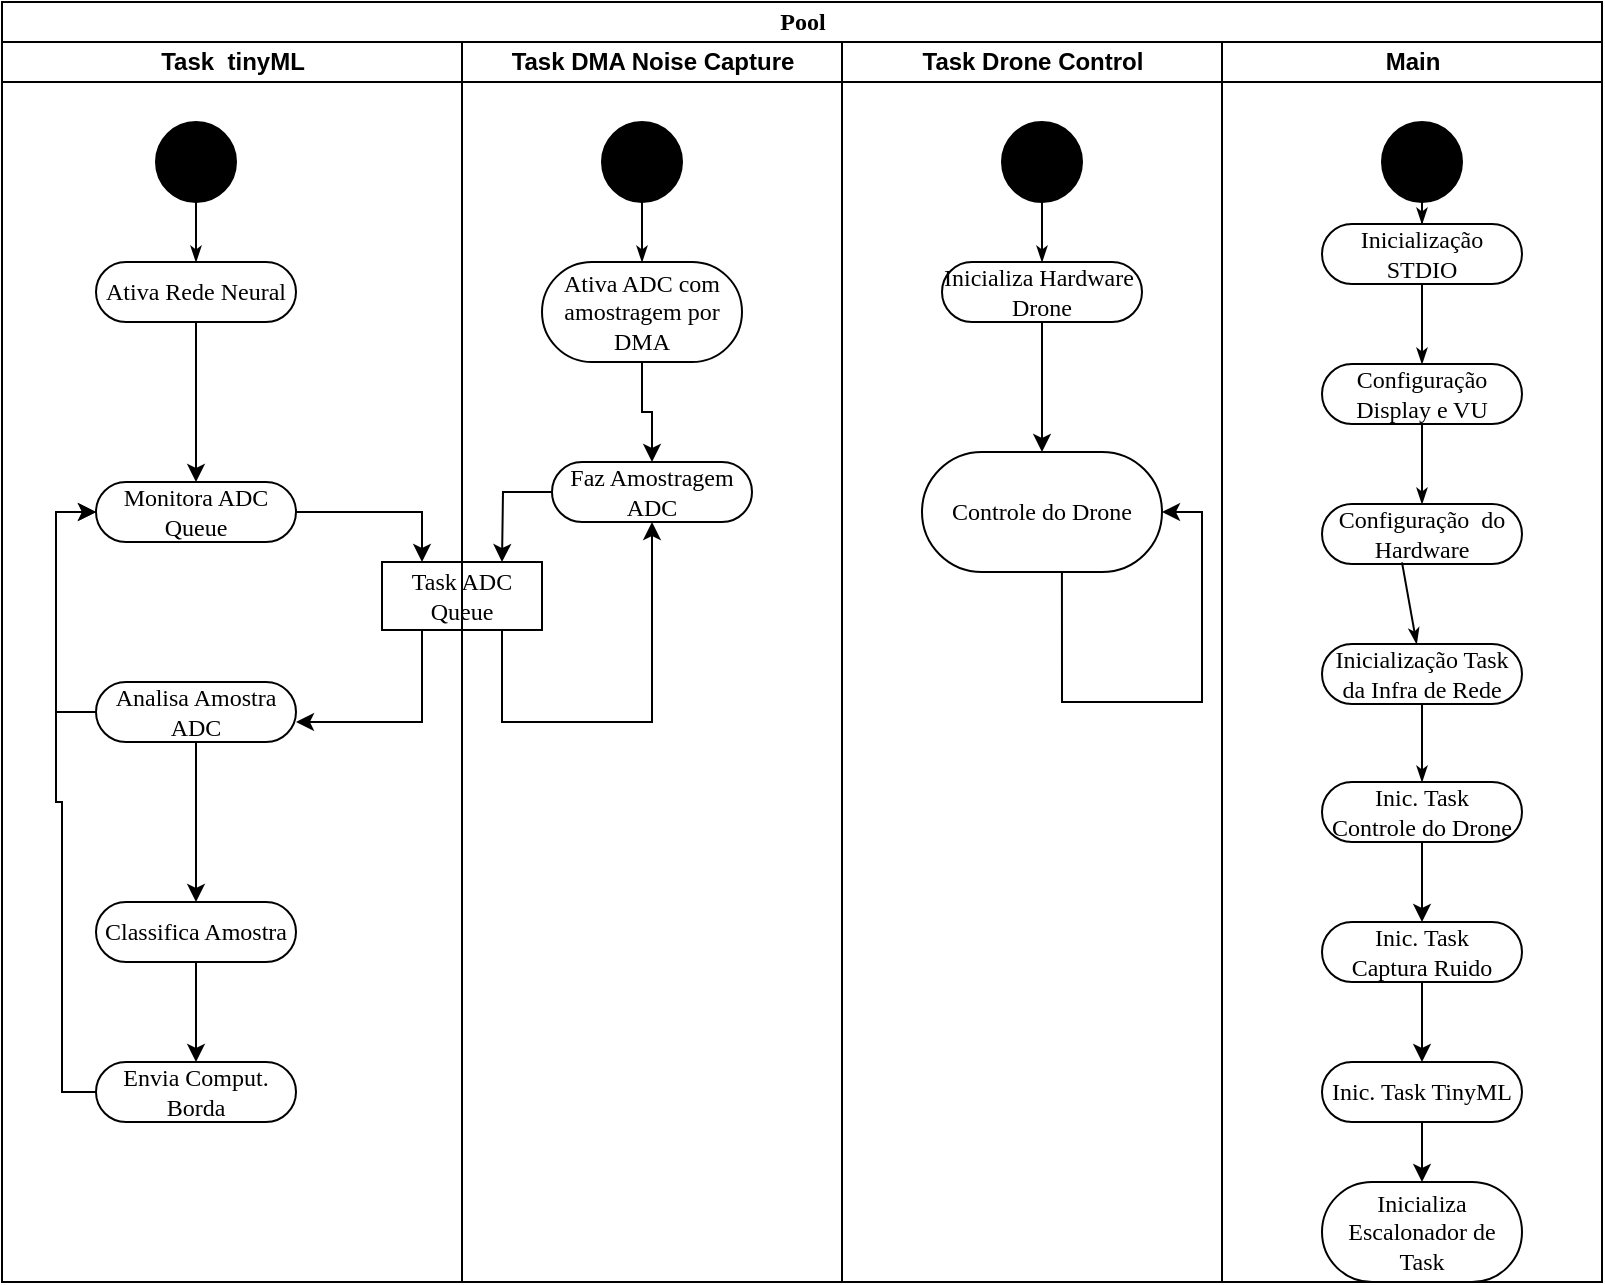<mxfile version="26.0.10">
  <diagram name="Page-1" id="0783ab3e-0a74-02c8-0abd-f7b4e66b4bec">
    <mxGraphModel dx="954" dy="583" grid="1" gridSize="10" guides="1" tooltips="1" connect="1" arrows="1" fold="1" page="1" pageScale="1" pageWidth="850" pageHeight="1100" background="none" math="0" shadow="0">
      <root>
        <mxCell id="0" />
        <mxCell id="1" parent="0" />
        <mxCell id="1c1d494c118603dd-1" value="Pool" style="swimlane;html=1;childLayout=stackLayout;startSize=20;rounded=0;shadow=0;comic=0;labelBackgroundColor=none;strokeWidth=1;fontFamily=Verdana;fontSize=12;align=center;" parent="1" vertex="1">
          <mxGeometry x="40" y="20" width="800" height="640" as="geometry" />
        </mxCell>
        <mxCell id="1c1d494c118603dd-2" value="Task&amp;nbsp; tinyML" style="swimlane;html=1;startSize=20;" parent="1c1d494c118603dd-1" vertex="1">
          <mxGeometry y="20" width="230" height="620" as="geometry" />
        </mxCell>
        <mxCell id="1c1d494c118603dd-10" value="Task ADC Queue" style="rounded=0;whiteSpace=wrap;html=1;shadow=0;comic=0;labelBackgroundColor=none;strokeWidth=1;fontFamily=Verdana;fontSize=12;align=center;arcSize=50;" parent="1c1d494c118603dd-2" vertex="1">
          <mxGeometry x="190" y="260" width="80" height="34" as="geometry" />
        </mxCell>
        <mxCell id="FNvAEwD4z1GuorjDp7r2-37" style="edgeStyle=orthogonalEdgeStyle;rounded=0;html=1;labelBackgroundColor=none;startArrow=none;startFill=0;startSize=5;endArrow=classicThin;endFill=1;endSize=5;jettySize=auto;orthogonalLoop=1;strokeWidth=1;fontFamily=Verdana;fontSize=12" edge="1" parent="1c1d494c118603dd-2" source="FNvAEwD4z1GuorjDp7r2-38" target="FNvAEwD4z1GuorjDp7r2-39">
          <mxGeometry relative="1" as="geometry" />
        </mxCell>
        <mxCell id="FNvAEwD4z1GuorjDp7r2-38" value="" style="ellipse;whiteSpace=wrap;html=1;rounded=0;shadow=0;comic=0;labelBackgroundColor=none;strokeWidth=1;fillColor=#000000;fontFamily=Verdana;fontSize=12;align=center;" vertex="1" parent="1c1d494c118603dd-2">
          <mxGeometry x="77" y="40" width="40" height="40" as="geometry" />
        </mxCell>
        <mxCell id="FNvAEwD4z1GuorjDp7r2-55" value="" style="edgeStyle=orthogonalEdgeStyle;rounded=0;orthogonalLoop=1;jettySize=auto;html=1;" edge="1" parent="1c1d494c118603dd-2" source="FNvAEwD4z1GuorjDp7r2-39" target="FNvAEwD4z1GuorjDp7r2-54">
          <mxGeometry relative="1" as="geometry" />
        </mxCell>
        <mxCell id="FNvAEwD4z1GuorjDp7r2-39" value="Ativa Rede Neural" style="rounded=1;whiteSpace=wrap;html=1;shadow=0;comic=0;labelBackgroundColor=none;strokeWidth=1;fontFamily=Verdana;fontSize=12;align=center;arcSize=50;" vertex="1" parent="1c1d494c118603dd-2">
          <mxGeometry x="47" y="110" width="100" height="30" as="geometry" />
        </mxCell>
        <mxCell id="FNvAEwD4z1GuorjDp7r2-56" style="edgeStyle=orthogonalEdgeStyle;rounded=0;orthogonalLoop=1;jettySize=auto;html=1;exitX=1;exitY=0.5;exitDx=0;exitDy=0;" edge="1" parent="1c1d494c118603dd-2" source="FNvAEwD4z1GuorjDp7r2-54" target="1c1d494c118603dd-10">
          <mxGeometry relative="1" as="geometry">
            <Array as="points">
              <mxPoint x="210" y="235" />
            </Array>
          </mxGeometry>
        </mxCell>
        <mxCell id="FNvAEwD4z1GuorjDp7r2-54" value="Monitora ADC Queue" style="rounded=1;whiteSpace=wrap;html=1;shadow=0;comic=0;labelBackgroundColor=none;strokeWidth=1;fontFamily=Verdana;fontSize=12;align=center;arcSize=50;" vertex="1" parent="1c1d494c118603dd-2">
          <mxGeometry x="47" y="220" width="100" height="30" as="geometry" />
        </mxCell>
        <mxCell id="FNvAEwD4z1GuorjDp7r2-58" style="edgeStyle=orthogonalEdgeStyle;rounded=0;orthogonalLoop=1;jettySize=auto;html=1;" edge="1" parent="1c1d494c118603dd-2" target="FNvAEwD4z1GuorjDp7r2-59" source="1c1d494c118603dd-10">
          <mxGeometry relative="1" as="geometry">
            <mxPoint x="92" y="270" as="sourcePoint" />
            <Array as="points">
              <mxPoint x="210" y="340" />
            </Array>
          </mxGeometry>
        </mxCell>
        <mxCell id="FNvAEwD4z1GuorjDp7r2-60" style="edgeStyle=orthogonalEdgeStyle;rounded=0;orthogonalLoop=1;jettySize=auto;html=1;exitX=0;exitY=0.5;exitDx=0;exitDy=0;entryX=0;entryY=0.5;entryDx=0;entryDy=0;" edge="1" parent="1c1d494c118603dd-2" source="FNvAEwD4z1GuorjDp7r2-59" target="FNvAEwD4z1GuorjDp7r2-54">
          <mxGeometry relative="1" as="geometry" />
        </mxCell>
        <mxCell id="FNvAEwD4z1GuorjDp7r2-73" value="" style="edgeStyle=orthogonalEdgeStyle;rounded=0;orthogonalLoop=1;jettySize=auto;html=1;" edge="1" parent="1c1d494c118603dd-2" source="FNvAEwD4z1GuorjDp7r2-59" target="FNvAEwD4z1GuorjDp7r2-72">
          <mxGeometry relative="1" as="geometry" />
        </mxCell>
        <mxCell id="FNvAEwD4z1GuorjDp7r2-59" value="Analisa Amostra ADC" style="rounded=1;whiteSpace=wrap;html=1;shadow=0;comic=0;labelBackgroundColor=none;strokeWidth=1;fontFamily=Verdana;fontSize=12;align=center;arcSize=50;" vertex="1" parent="1c1d494c118603dd-2">
          <mxGeometry x="47" y="320" width="100" height="30" as="geometry" />
        </mxCell>
        <mxCell id="FNvAEwD4z1GuorjDp7r2-75" value="" style="edgeStyle=orthogonalEdgeStyle;rounded=0;orthogonalLoop=1;jettySize=auto;html=1;" edge="1" parent="1c1d494c118603dd-2" source="FNvAEwD4z1GuorjDp7r2-72" target="FNvAEwD4z1GuorjDp7r2-74">
          <mxGeometry relative="1" as="geometry" />
        </mxCell>
        <mxCell id="FNvAEwD4z1GuorjDp7r2-72" value="Classifica Amostra" style="rounded=1;whiteSpace=wrap;html=1;shadow=0;comic=0;labelBackgroundColor=none;strokeWidth=1;fontFamily=Verdana;fontSize=12;align=center;arcSize=50;" vertex="1" parent="1c1d494c118603dd-2">
          <mxGeometry x="47" y="430" width="100" height="30" as="geometry" />
        </mxCell>
        <mxCell id="FNvAEwD4z1GuorjDp7r2-76" style="edgeStyle=orthogonalEdgeStyle;rounded=0;orthogonalLoop=1;jettySize=auto;html=1;entryX=0;entryY=0.5;entryDx=0;entryDy=0;" edge="1" parent="1c1d494c118603dd-2" source="FNvAEwD4z1GuorjDp7r2-74" target="FNvAEwD4z1GuorjDp7r2-54">
          <mxGeometry relative="1" as="geometry">
            <Array as="points">
              <mxPoint x="30" y="525" />
              <mxPoint x="30" y="380" />
              <mxPoint x="27" y="380" />
              <mxPoint x="27" y="235" />
            </Array>
          </mxGeometry>
        </mxCell>
        <mxCell id="FNvAEwD4z1GuorjDp7r2-74" value="Envia Comput. Borda" style="rounded=1;whiteSpace=wrap;html=1;shadow=0;comic=0;labelBackgroundColor=none;strokeWidth=1;fontFamily=Verdana;fontSize=12;align=center;arcSize=50;" vertex="1" parent="1c1d494c118603dd-2">
          <mxGeometry x="47" y="510" width="100" height="30" as="geometry" />
        </mxCell>
        <mxCell id="1c1d494c118603dd-3" value="Task DMA Noise Capture" style="swimlane;html=1;startSize=20;" parent="1c1d494c118603dd-1" vertex="1">
          <mxGeometry x="230" y="20" width="190" height="620" as="geometry" />
        </mxCell>
        <mxCell id="FNvAEwD4z1GuorjDp7r2-32" style="edgeStyle=orthogonalEdgeStyle;rounded=0;html=1;labelBackgroundColor=none;startArrow=none;startFill=0;startSize=5;endArrow=classicThin;endFill=1;endSize=5;jettySize=auto;orthogonalLoop=1;strokeWidth=1;fontFamily=Verdana;fontSize=12" edge="1" parent="1c1d494c118603dd-3" source="FNvAEwD4z1GuorjDp7r2-33" target="FNvAEwD4z1GuorjDp7r2-34">
          <mxGeometry relative="1" as="geometry" />
        </mxCell>
        <mxCell id="FNvAEwD4z1GuorjDp7r2-33" value="" style="ellipse;whiteSpace=wrap;html=1;rounded=0;shadow=0;comic=0;labelBackgroundColor=none;strokeWidth=1;fillColor=#000000;fontFamily=Verdana;fontSize=12;align=center;" vertex="1" parent="1c1d494c118603dd-3">
          <mxGeometry x="70" y="40" width="40" height="40" as="geometry" />
        </mxCell>
        <mxCell id="FNvAEwD4z1GuorjDp7r2-51" style="edgeStyle=orthogonalEdgeStyle;rounded=0;orthogonalLoop=1;jettySize=auto;html=1;exitX=0.5;exitY=1;exitDx=0;exitDy=0;" edge="1" parent="1c1d494c118603dd-3" source="FNvAEwD4z1GuorjDp7r2-34" target="FNvAEwD4z1GuorjDp7r2-41">
          <mxGeometry relative="1" as="geometry" />
        </mxCell>
        <mxCell id="FNvAEwD4z1GuorjDp7r2-34" value="Ativa ADC com amostragem por DMA" style="rounded=1;whiteSpace=wrap;html=1;shadow=0;comic=0;labelBackgroundColor=none;strokeWidth=1;fontFamily=Verdana;fontSize=12;align=center;arcSize=50;" vertex="1" parent="1c1d494c118603dd-3">
          <mxGeometry x="40" y="110" width="100" height="50" as="geometry" />
        </mxCell>
        <mxCell id="FNvAEwD4z1GuorjDp7r2-41" value="Faz Amostragem ADC" style="rounded=1;whiteSpace=wrap;html=1;shadow=0;comic=0;labelBackgroundColor=none;strokeWidth=1;fontFamily=Verdana;fontSize=12;align=center;arcSize=50;" vertex="1" parent="1c1d494c118603dd-3">
          <mxGeometry x="45" y="210" width="100" height="30" as="geometry" />
        </mxCell>
        <mxCell id="1c1d494c118603dd-36" style="edgeStyle=none;rounded=0;html=1;labelBackgroundColor=none;startArrow=none;startFill=0;startSize=5;endArrow=classicThin;endFill=1;endSize=5;jettySize=auto;orthogonalLoop=1;strokeWidth=1;fontFamily=Verdana;fontSize=12" parent="1c1d494c118603dd-1" edge="1">
          <mxGeometry relative="1" as="geometry">
            <mxPoint x="157.5" y="385" as="sourcePoint" />
            <mxPoint x="157.5" y="385" as="targetPoint" />
          </mxGeometry>
        </mxCell>
        <mxCell id="1c1d494c118603dd-42" style="edgeStyle=none;rounded=0;html=1;labelBackgroundColor=none;startArrow=none;startFill=0;startSize=5;endArrow=classicThin;endFill=1;endSize=5;jettySize=auto;orthogonalLoop=1;strokeWidth=1;fontFamily=Verdana;fontSize=12" parent="1c1d494c118603dd-1" edge="1">
          <mxGeometry relative="1" as="geometry">
            <mxPoint x="392.5" y="630" as="sourcePoint" />
            <mxPoint x="392.5" y="630" as="targetPoint" />
          </mxGeometry>
        </mxCell>
        <mxCell id="1c1d494c118603dd-4" value="Task Drone Control" style="swimlane;html=1;startSize=20;" parent="1c1d494c118603dd-1" vertex="1">
          <mxGeometry x="420" y="20" width="190" height="620" as="geometry" />
        </mxCell>
        <mxCell id="1c1d494c118603dd-27" style="edgeStyle=orthogonalEdgeStyle;rounded=0;html=1;labelBackgroundColor=none;startArrow=none;startFill=0;startSize=5;endArrow=classicThin;endFill=1;endSize=5;jettySize=auto;orthogonalLoop=1;strokeWidth=1;fontFamily=Verdana;fontSize=12" parent="1c1d494c118603dd-4" source="60571a20871a0731-4" target="60571a20871a0731-8" edge="1">
          <mxGeometry relative="1" as="geometry" />
        </mxCell>
        <mxCell id="60571a20871a0731-4" value="" style="ellipse;whiteSpace=wrap;html=1;rounded=0;shadow=0;comic=0;labelBackgroundColor=none;strokeWidth=1;fillColor=#000000;fontFamily=Verdana;fontSize=12;align=center;" parent="1c1d494c118603dd-4" vertex="1">
          <mxGeometry x="80" y="40" width="40" height="40" as="geometry" />
        </mxCell>
        <mxCell id="FNvAEwD4z1GuorjDp7r2-66" value="" style="edgeStyle=orthogonalEdgeStyle;rounded=0;orthogonalLoop=1;jettySize=auto;html=1;" edge="1" parent="1c1d494c118603dd-4" source="60571a20871a0731-8" target="FNvAEwD4z1GuorjDp7r2-65">
          <mxGeometry relative="1" as="geometry" />
        </mxCell>
        <mxCell id="60571a20871a0731-8" value="Inicializa Hardware&amp;nbsp;&lt;br&gt;Drone" style="rounded=1;whiteSpace=wrap;html=1;shadow=0;comic=0;labelBackgroundColor=none;strokeWidth=1;fontFamily=Verdana;fontSize=12;align=center;arcSize=50;" parent="1c1d494c118603dd-4" vertex="1">
          <mxGeometry x="50" y="110" width="100" height="30" as="geometry" />
        </mxCell>
        <mxCell id="FNvAEwD4z1GuorjDp7r2-67" style="edgeStyle=orthogonalEdgeStyle;rounded=0;orthogonalLoop=1;jettySize=auto;html=1;exitX=0.583;exitY=0.917;exitDx=0;exitDy=0;exitPerimeter=0;" edge="1" parent="1c1d494c118603dd-4" source="FNvAEwD4z1GuorjDp7r2-65" target="FNvAEwD4z1GuorjDp7r2-65">
          <mxGeometry relative="1" as="geometry">
            <mxPoint x="130" y="300" as="targetPoint" />
            <Array as="points">
              <mxPoint x="110" y="330" />
              <mxPoint x="180" y="330" />
              <mxPoint x="180" y="235" />
            </Array>
          </mxGeometry>
        </mxCell>
        <mxCell id="FNvAEwD4z1GuorjDp7r2-65" value="Controle do Drone" style="whiteSpace=wrap;html=1;fontFamily=Verdana;rounded=1;shadow=0;comic=0;labelBackgroundColor=none;strokeWidth=1;arcSize=50;" vertex="1" parent="1c1d494c118603dd-4">
          <mxGeometry x="40" y="205" width="120" height="60" as="geometry" />
        </mxCell>
        <mxCell id="FNvAEwD4z1GuorjDp7r2-1" value="Main" style="swimlane;html=1;startSize=20;" vertex="1" parent="1c1d494c118603dd-1">
          <mxGeometry x="610" y="20" width="190" height="620" as="geometry" />
        </mxCell>
        <mxCell id="FNvAEwD4z1GuorjDp7r2-2" style="edgeStyle=orthogonalEdgeStyle;rounded=0;html=1;labelBackgroundColor=none;startArrow=none;startFill=0;startSize=5;endArrow=classicThin;endFill=1;endSize=5;jettySize=auto;orthogonalLoop=1;strokeWidth=1;fontFamily=Verdana;fontSize=12" edge="1" parent="FNvAEwD4z1GuorjDp7r2-1" source="FNvAEwD4z1GuorjDp7r2-3" target="FNvAEwD4z1GuorjDp7r2-4">
          <mxGeometry relative="1" as="geometry" />
        </mxCell>
        <mxCell id="FNvAEwD4z1GuorjDp7r2-3" value="" style="ellipse;whiteSpace=wrap;html=1;rounded=0;shadow=0;comic=0;labelBackgroundColor=none;strokeWidth=1;fillColor=#000000;fontFamily=Verdana;fontSize=12;align=center;" vertex="1" parent="FNvAEwD4z1GuorjDp7r2-1">
          <mxGeometry x="80" y="40" width="40" height="40" as="geometry" />
        </mxCell>
        <mxCell id="FNvAEwD4z1GuorjDp7r2-4" value="Inicialização STDIO" style="rounded=1;whiteSpace=wrap;html=1;shadow=0;comic=0;labelBackgroundColor=none;strokeWidth=1;fontFamily=Verdana;fontSize=12;align=center;arcSize=50;" vertex="1" parent="FNvAEwD4z1GuorjDp7r2-1">
          <mxGeometry x="50" y="91" width="100" height="30" as="geometry" />
        </mxCell>
        <mxCell id="FNvAEwD4z1GuorjDp7r2-5" style="rounded=0;html=1;labelBackgroundColor=none;startArrow=none;startFill=0;startSize=5;endArrow=classicThin;endFill=1;endSize=5;jettySize=auto;orthogonalLoop=1;strokeWidth=1;fontFamily=Verdana;fontSize=12;exitX=0.5;exitY=1;exitDx=0;exitDy=0;entryX=0.5;entryY=0;entryDx=0;entryDy=0;" edge="1" parent="FNvAEwD4z1GuorjDp7r2-1" source="FNvAEwD4z1GuorjDp7r2-4" target="FNvAEwD4z1GuorjDp7r2-6">
          <mxGeometry relative="1" as="geometry">
            <mxPoint x="56.944" y="268" as="targetPoint" />
          </mxGeometry>
        </mxCell>
        <mxCell id="FNvAEwD4z1GuorjDp7r2-6" value="Configuração Display e VU" style="rounded=1;whiteSpace=wrap;html=1;shadow=0;comic=0;labelBackgroundColor=none;strokeWidth=1;fontFamily=Verdana;fontSize=12;align=center;arcSize=50;" vertex="1" parent="FNvAEwD4z1GuorjDp7r2-1">
          <mxGeometry x="50" y="161" width="100" height="30" as="geometry" />
        </mxCell>
        <mxCell id="FNvAEwD4z1GuorjDp7r2-7" style="edgeStyle=none;rounded=0;html=1;labelBackgroundColor=none;startArrow=none;startFill=0;startSize=5;endArrow=classicThin;endFill=1;endSize=5;jettySize=auto;orthogonalLoop=1;strokeWidth=1;fontFamily=Verdana;fontSize=12;exitX=0.5;exitY=1;exitDx=0;exitDy=0;" edge="1" parent="FNvAEwD4z1GuorjDp7r2-1" source="FNvAEwD4z1GuorjDp7r2-6" target="FNvAEwD4z1GuorjDp7r2-8">
          <mxGeometry relative="1" as="geometry" />
        </mxCell>
        <mxCell id="FNvAEwD4z1GuorjDp7r2-8" value="Configuração&amp;nbsp; do Hardware" style="rounded=1;whiteSpace=wrap;html=1;shadow=0;comic=0;labelBackgroundColor=none;strokeWidth=1;fontFamily=Verdana;fontSize=12;align=center;arcSize=50;" vertex="1" parent="FNvAEwD4z1GuorjDp7r2-1">
          <mxGeometry x="50" y="231" width="100" height="30" as="geometry" />
        </mxCell>
        <mxCell id="FNvAEwD4z1GuorjDp7r2-31" value="Inicialização Task da Infra de Rede" style="rounded=1;whiteSpace=wrap;html=1;shadow=0;comic=0;labelBackgroundColor=none;strokeWidth=1;fontFamily=Verdana;fontSize=12;align=center;arcSize=50;" vertex="1" parent="FNvAEwD4z1GuorjDp7r2-1">
          <mxGeometry x="50" y="301" width="100" height="30" as="geometry" />
        </mxCell>
        <mxCell id="FNvAEwD4z1GuorjDp7r2-30" style="edgeStyle=none;rounded=0;html=1;labelBackgroundColor=none;startArrow=none;startFill=0;startSize=5;endArrow=classicThin;endFill=1;endSize=5;jettySize=auto;orthogonalLoop=1;strokeWidth=1;fontFamily=Verdana;fontSize=12;exitX=0.4;exitY=0.972;exitDx=0;exitDy=0;exitPerimeter=0;" edge="1" parent="FNvAEwD4z1GuorjDp7r2-1" target="FNvAEwD4z1GuorjDp7r2-31" source="FNvAEwD4z1GuorjDp7r2-8">
          <mxGeometry relative="1" as="geometry">
            <mxPoint x="110" y="238" as="sourcePoint" />
          </mxGeometry>
        </mxCell>
        <mxCell id="FNvAEwD4z1GuorjDp7r2-62" style="edgeStyle=none;rounded=0;html=1;labelBackgroundColor=none;startArrow=none;startFill=0;startSize=5;endArrow=classicThin;endFill=1;endSize=5;jettySize=auto;orthogonalLoop=1;strokeWidth=1;fontFamily=Verdana;fontSize=12;exitX=0.5;exitY=1;exitDx=0;exitDy=0;" edge="1" parent="FNvAEwD4z1GuorjDp7r2-1" target="FNvAEwD4z1GuorjDp7r2-61" source="FNvAEwD4z1GuorjDp7r2-31">
          <mxGeometry relative="1" as="geometry">
            <mxPoint x="107" y="250" as="sourcePoint" />
          </mxGeometry>
        </mxCell>
        <mxCell id="FNvAEwD4z1GuorjDp7r2-69" value="" style="edgeStyle=orthogonalEdgeStyle;rounded=0;orthogonalLoop=1;jettySize=auto;html=1;" edge="1" parent="FNvAEwD4z1GuorjDp7r2-1" source="FNvAEwD4z1GuorjDp7r2-61" target="FNvAEwD4z1GuorjDp7r2-68">
          <mxGeometry relative="1" as="geometry" />
        </mxCell>
        <mxCell id="FNvAEwD4z1GuorjDp7r2-61" value="Inic. Task&lt;br&gt;Controle do Drone" style="rounded=1;whiteSpace=wrap;html=1;shadow=0;comic=0;labelBackgroundColor=none;strokeWidth=1;fontFamily=Verdana;fontSize=12;align=center;arcSize=50;" vertex="1" parent="FNvAEwD4z1GuorjDp7r2-1">
          <mxGeometry x="50" y="370" width="100" height="30" as="geometry" />
        </mxCell>
        <mxCell id="FNvAEwD4z1GuorjDp7r2-71" value="" style="edgeStyle=orthogonalEdgeStyle;rounded=0;orthogonalLoop=1;jettySize=auto;html=1;" edge="1" parent="FNvAEwD4z1GuorjDp7r2-1" source="FNvAEwD4z1GuorjDp7r2-68" target="FNvAEwD4z1GuorjDp7r2-70">
          <mxGeometry relative="1" as="geometry" />
        </mxCell>
        <mxCell id="FNvAEwD4z1GuorjDp7r2-68" value="Inic. Task&lt;br&gt;Captura Ruido" style="rounded=1;whiteSpace=wrap;html=1;shadow=0;comic=0;labelBackgroundColor=none;strokeWidth=1;fontFamily=Verdana;fontSize=12;align=center;arcSize=50;" vertex="1" parent="FNvAEwD4z1GuorjDp7r2-1">
          <mxGeometry x="50" y="440" width="100" height="30" as="geometry" />
        </mxCell>
        <mxCell id="FNvAEwD4z1GuorjDp7r2-79" value="" style="edgeStyle=orthogonalEdgeStyle;rounded=0;orthogonalLoop=1;jettySize=auto;html=1;" edge="1" parent="FNvAEwD4z1GuorjDp7r2-1" source="FNvAEwD4z1GuorjDp7r2-70" target="FNvAEwD4z1GuorjDp7r2-78">
          <mxGeometry relative="1" as="geometry" />
        </mxCell>
        <mxCell id="FNvAEwD4z1GuorjDp7r2-70" value="Inic. Task TinyML" style="rounded=1;whiteSpace=wrap;html=1;shadow=0;comic=0;labelBackgroundColor=none;strokeWidth=1;fontFamily=Verdana;fontSize=12;align=center;arcSize=50;" vertex="1" parent="FNvAEwD4z1GuorjDp7r2-1">
          <mxGeometry x="50" y="510" width="100" height="30" as="geometry" />
        </mxCell>
        <mxCell id="FNvAEwD4z1GuorjDp7r2-78" value="Inicializa Escalonador de Task" style="rounded=1;whiteSpace=wrap;html=1;shadow=0;comic=0;labelBackgroundColor=none;strokeWidth=1;fontFamily=Verdana;fontSize=12;align=center;arcSize=50;" vertex="1" parent="FNvAEwD4z1GuorjDp7r2-1">
          <mxGeometry x="50" y="570" width="100" height="50" as="geometry" />
        </mxCell>
        <mxCell id="FNvAEwD4z1GuorjDp7r2-49" style="edgeStyle=orthogonalEdgeStyle;rounded=0;orthogonalLoop=1;jettySize=auto;html=1;" edge="1" parent="1c1d494c118603dd-1" source="FNvAEwD4z1GuorjDp7r2-41">
          <mxGeometry relative="1" as="geometry">
            <mxPoint x="250" y="280" as="targetPoint" />
          </mxGeometry>
        </mxCell>
        <mxCell id="FNvAEwD4z1GuorjDp7r2-77" style="edgeStyle=orthogonalEdgeStyle;rounded=0;orthogonalLoop=1;jettySize=auto;html=1;entryX=0.5;entryY=1;entryDx=0;entryDy=0;" edge="1" parent="1c1d494c118603dd-1" source="1c1d494c118603dd-10" target="FNvAEwD4z1GuorjDp7r2-41">
          <mxGeometry relative="1" as="geometry">
            <Array as="points">
              <mxPoint x="250" y="360" />
              <mxPoint x="325" y="360" />
            </Array>
          </mxGeometry>
        </mxCell>
      </root>
    </mxGraphModel>
  </diagram>
</mxfile>

